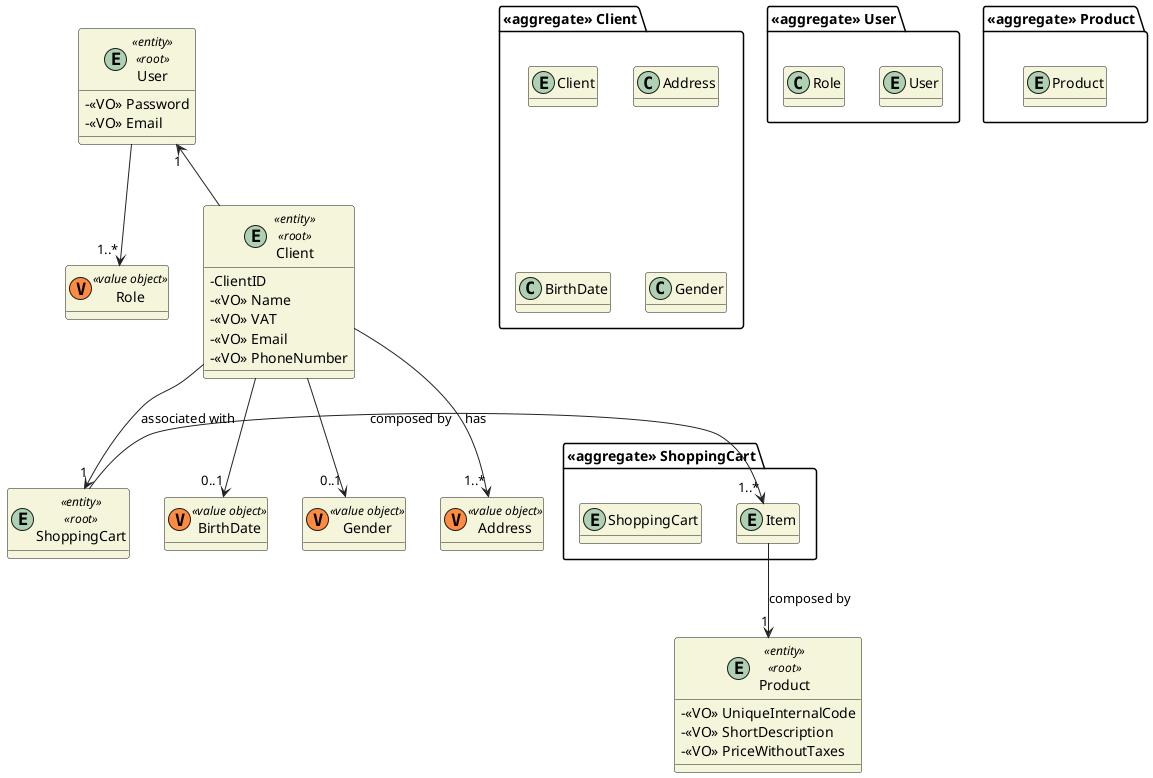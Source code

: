 @startuml

skinparam classAttributeIconSize 0
hide empty attributes
skinparam classBackgroundColor beige
skinparam ArrowColor #222222

package "<<aggregate>> User" {
    entity User
    class Role
    /'class Name
    class Password
    class Email'/
}

entity User <<entity>> <<root>> {
    - <<VO>> Password
    - <<VO>> Email
}

class Role <<(V,#FF8B40) value object>> {}

package "<<aggregate>> Client" {
    entity Client
    class Address
    class BirthDate
    class Gender
}

entity Client <<entity>> <<root>> {
    - ClientID
    - <<VO>> Name
    - <<VO>> VAT
    - <<VO>> Email
    - <<VO>> PhoneNumber
    /'- <<VO>> BirthDate'/ /'optional'/
    /'- <<VO>> Gender'/ /'optional'/
}

package "<<aggregate>> ShoppingCart"{
    entity ShoppingCart
    entity Item
}

entity ShoppingCart <<entity>> <<root>>{}

package "<<aggregate>> Product"{
     entity Product
}

entity Product <<entity>> <<root>> {}

class BirthDate <<(V,#FF8B40) value object>> {}
class Gender <<(V,#FF8B40) value object>> {}
class Address <<(V,#FF8B40) value object>> {}

entity Product <<entity>> <<root>> {
    -<<VO>> UniqueInternalCode
    -<<VO>> ShortDescription
    -<<VO>> PriceWithoutTaxes
}

User "1" <-- Client

Client --> "1..*" Address : has
Client --> "0..1" BirthDate
Client --> "0..1" Gender

User --> "1..*" Role

ShoppingCart -> "1..*" Item : composed by
Client --> "1" ShoppingCart : associated with
Item --> "1" Product : composed by

@enduml
